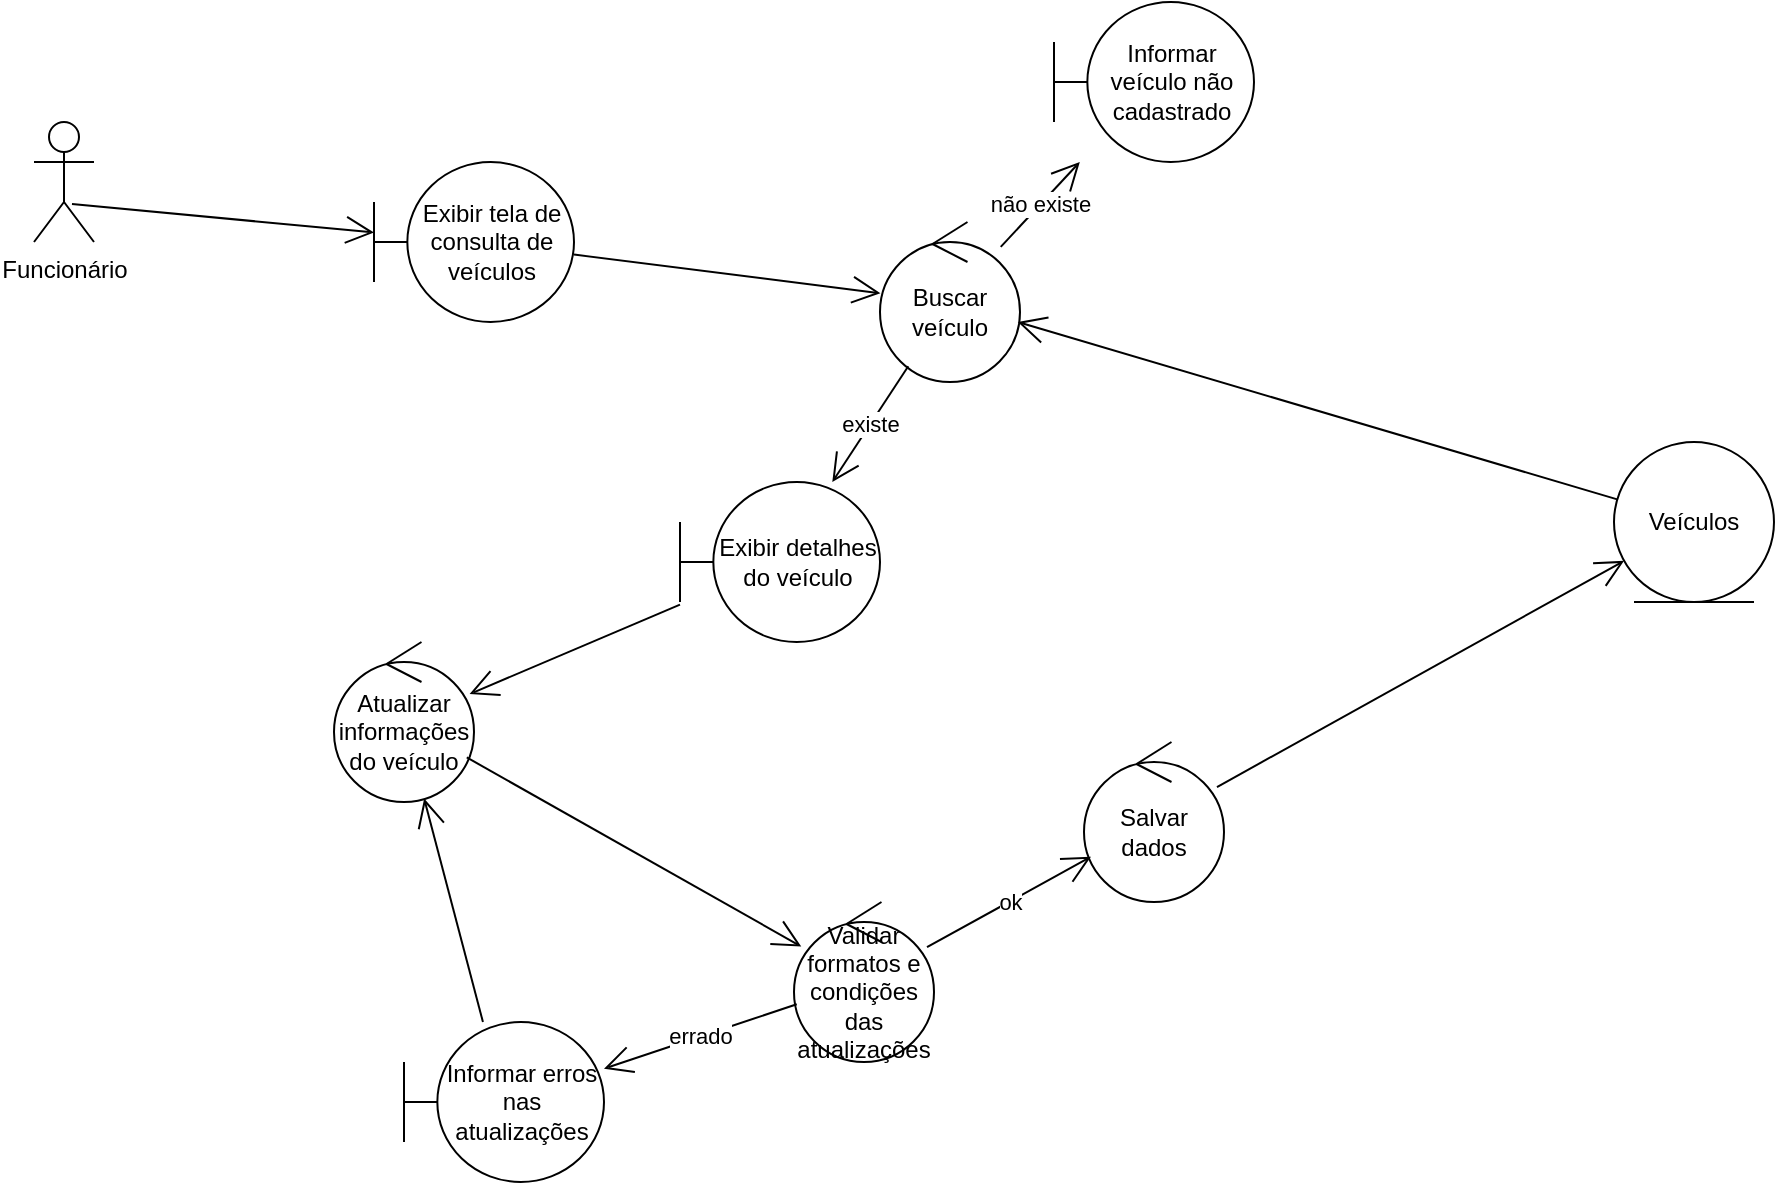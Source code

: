 <mxfile version="10.6.0" type="device"><diagram id="G6jJLoMbx9kjY_f7ADjy" name="Page-1"><mxGraphModel dx="2221" dy="715" grid="1" gridSize="10" guides="1" tooltips="1" connect="1" arrows="1" fold="1" page="1" pageScale="1" pageWidth="827" pageHeight="1169" math="0" shadow="0"><root><mxCell id="0"/><mxCell id="1" parent="0"/><mxCell id="jqtQSIjIBXI0enFzR43o-1" value="Exibir tela de consulta de veículos" style="shape=umlBoundary;whiteSpace=wrap;html=1;" vertex="1" parent="1"><mxGeometry x="90" y="90" width="100" height="80" as="geometry"/></mxCell><mxCell id="jqtQSIjIBXI0enFzR43o-2" value="Buscar veículo" style="ellipse;shape=umlControl;whiteSpace=wrap;html=1;" vertex="1" parent="1"><mxGeometry x="343" y="120" width="70" height="80" as="geometry"/></mxCell><mxCell id="jqtQSIjIBXI0enFzR43o-3" value="Veículos" style="ellipse;shape=umlEntity;whiteSpace=wrap;html=1;" vertex="1" parent="1"><mxGeometry x="710" y="230" width="80" height="80" as="geometry"/></mxCell><mxCell id="jqtQSIjIBXI0enFzR43o-4" value="" style="endArrow=open;endFill=1;endSize=12;html=1;" edge="1" parent="1" source="jqtQSIjIBXI0enFzR43o-1" target="jqtQSIjIBXI0enFzR43o-2"><mxGeometry width="160" relative="1" as="geometry"><mxPoint x="90" y="230" as="sourcePoint"/><mxPoint x="250" y="230" as="targetPoint"/></mxGeometry></mxCell><mxCell id="jqtQSIjIBXI0enFzR43o-5" value="" style="endArrow=open;endFill=1;endSize=12;html=1;" edge="1" parent="1" source="jqtQSIjIBXI0enFzR43o-3" target="jqtQSIjIBXI0enFzR43o-2"><mxGeometry width="160" relative="1" as="geometry"><mxPoint x="90" y="230" as="sourcePoint"/><mxPoint x="250" y="230" as="targetPoint"/></mxGeometry></mxCell><mxCell id="jqtQSIjIBXI0enFzR43o-6" value="Informar veículo não cadastrado" style="shape=umlBoundary;whiteSpace=wrap;html=1;" vertex="1" parent="1"><mxGeometry x="430" y="10" width="100" height="80" as="geometry"/></mxCell><mxCell id="jqtQSIjIBXI0enFzR43o-7" value="não existe" style="endArrow=open;endFill=1;endSize=12;html=1;" edge="1" parent="1" source="jqtQSIjIBXI0enFzR43o-2" target="jqtQSIjIBXI0enFzR43o-6"><mxGeometry width="160" relative="1" as="geometry"><mxPoint x="90" y="230" as="sourcePoint"/><mxPoint x="250" y="230" as="targetPoint"/></mxGeometry></mxCell><mxCell id="jqtQSIjIBXI0enFzR43o-8" value="Exibir detalhes do veículo" style="shape=umlBoundary;whiteSpace=wrap;html=1;" vertex="1" parent="1"><mxGeometry x="243" y="250" width="100" height="80" as="geometry"/></mxCell><mxCell id="jqtQSIjIBXI0enFzR43o-9" value="existe" style="endArrow=open;endFill=1;endSize=12;html=1;" edge="1" parent="1" source="jqtQSIjIBXI0enFzR43o-2" target="jqtQSIjIBXI0enFzR43o-8"><mxGeometry width="160" relative="1" as="geometry"><mxPoint x="420" y="150" as="sourcePoint"/><mxPoint x="250" y="390" as="targetPoint"/></mxGeometry></mxCell><mxCell id="jqtQSIjIBXI0enFzR43o-10" value="Atualizar informações do veículo" style="ellipse;shape=umlControl;whiteSpace=wrap;html=1;" vertex="1" parent="1"><mxGeometry x="70" y="330" width="70" height="80" as="geometry"/></mxCell><mxCell id="jqtQSIjIBXI0enFzR43o-11" value="Funcionário" style="shape=umlActor;verticalLabelPosition=bottom;labelBackgroundColor=#ffffff;verticalAlign=top;html=1;" vertex="1" parent="1"><mxGeometry x="-80" y="70" width="30" height="60" as="geometry"/></mxCell><mxCell id="jqtQSIjIBXI0enFzR43o-12" value="" style="endArrow=open;endFill=1;endSize=12;html=1;exitX=0.633;exitY=0.683;exitDx=0;exitDy=0;exitPerimeter=0;" edge="1" parent="1" source="jqtQSIjIBXI0enFzR43o-11" target="jqtQSIjIBXI0enFzR43o-1"><mxGeometry width="160" relative="1" as="geometry"><mxPoint x="-80" y="430" as="sourcePoint"/><mxPoint x="80" y="430" as="targetPoint"/></mxGeometry></mxCell><mxCell id="jqtQSIjIBXI0enFzR43o-13" value="" style="endArrow=open;endFill=1;endSize=12;html=1;" edge="1" parent="1" source="jqtQSIjIBXI0enFzR43o-8" target="jqtQSIjIBXI0enFzR43o-10"><mxGeometry width="160" relative="1" as="geometry"><mxPoint x="-80" y="430" as="sourcePoint"/><mxPoint x="80" y="430" as="targetPoint"/></mxGeometry></mxCell><mxCell id="jqtQSIjIBXI0enFzR43o-14" value="Validar formatos e condições das atualizações" style="ellipse;shape=umlControl;whiteSpace=wrap;html=1;" vertex="1" parent="1"><mxGeometry x="300" y="460" width="70" height="80" as="geometry"/></mxCell><mxCell id="jqtQSIjIBXI0enFzR43o-15" value="" style="endArrow=open;endFill=1;endSize=12;html=1;" edge="1" parent="1" source="jqtQSIjIBXI0enFzR43o-10" target="jqtQSIjIBXI0enFzR43o-14"><mxGeometry width="160" relative="1" as="geometry"><mxPoint x="-80" y="560" as="sourcePoint"/><mxPoint x="80" y="560" as="targetPoint"/></mxGeometry></mxCell><mxCell id="jqtQSIjIBXI0enFzR43o-16" value="Salvar dados" style="ellipse;shape=umlControl;whiteSpace=wrap;html=1;" vertex="1" parent="1"><mxGeometry x="445" y="380" width="70" height="80" as="geometry"/></mxCell><mxCell id="jqtQSIjIBXI0enFzR43o-17" value="" style="endArrow=open;endFill=1;endSize=12;html=1;" edge="1" parent="1" source="jqtQSIjIBXI0enFzR43o-16" target="jqtQSIjIBXI0enFzR43o-3"><mxGeometry width="160" relative="1" as="geometry"><mxPoint x="-80" y="560" as="sourcePoint"/><mxPoint x="80" y="560" as="targetPoint"/></mxGeometry></mxCell><mxCell id="jqtQSIjIBXI0enFzR43o-18" value="ok" style="endArrow=open;endFill=1;endSize=12;html=1;" edge="1" parent="1" source="jqtQSIjIBXI0enFzR43o-14" target="jqtQSIjIBXI0enFzR43o-16"><mxGeometry width="160" relative="1" as="geometry"><mxPoint x="-80" y="560" as="sourcePoint"/><mxPoint x="80" y="560" as="targetPoint"/></mxGeometry></mxCell><mxCell id="jqtQSIjIBXI0enFzR43o-20" value="Informar erros nas atualizações" style="shape=umlBoundary;whiteSpace=wrap;html=1;" vertex="1" parent="1"><mxGeometry x="105" y="520" width="100" height="80" as="geometry"/></mxCell><mxCell id="jqtQSIjIBXI0enFzR43o-21" value="errado" style="endArrow=open;endFill=1;endSize=12;html=1;" edge="1" parent="1" source="jqtQSIjIBXI0enFzR43o-14" target="jqtQSIjIBXI0enFzR43o-20"><mxGeometry width="160" relative="1" as="geometry"><mxPoint x="-80" y="620" as="sourcePoint"/><mxPoint x="80" y="620" as="targetPoint"/></mxGeometry></mxCell><mxCell id="jqtQSIjIBXI0enFzR43o-22" value="" style="endArrow=open;endFill=1;endSize=12;html=1;" edge="1" parent="1" source="jqtQSIjIBXI0enFzR43o-20" target="jqtQSIjIBXI0enFzR43o-10"><mxGeometry width="160" relative="1" as="geometry"><mxPoint x="-80" y="620" as="sourcePoint"/><mxPoint x="80" y="620" as="targetPoint"/></mxGeometry></mxCell></root></mxGraphModel></diagram></mxfile>